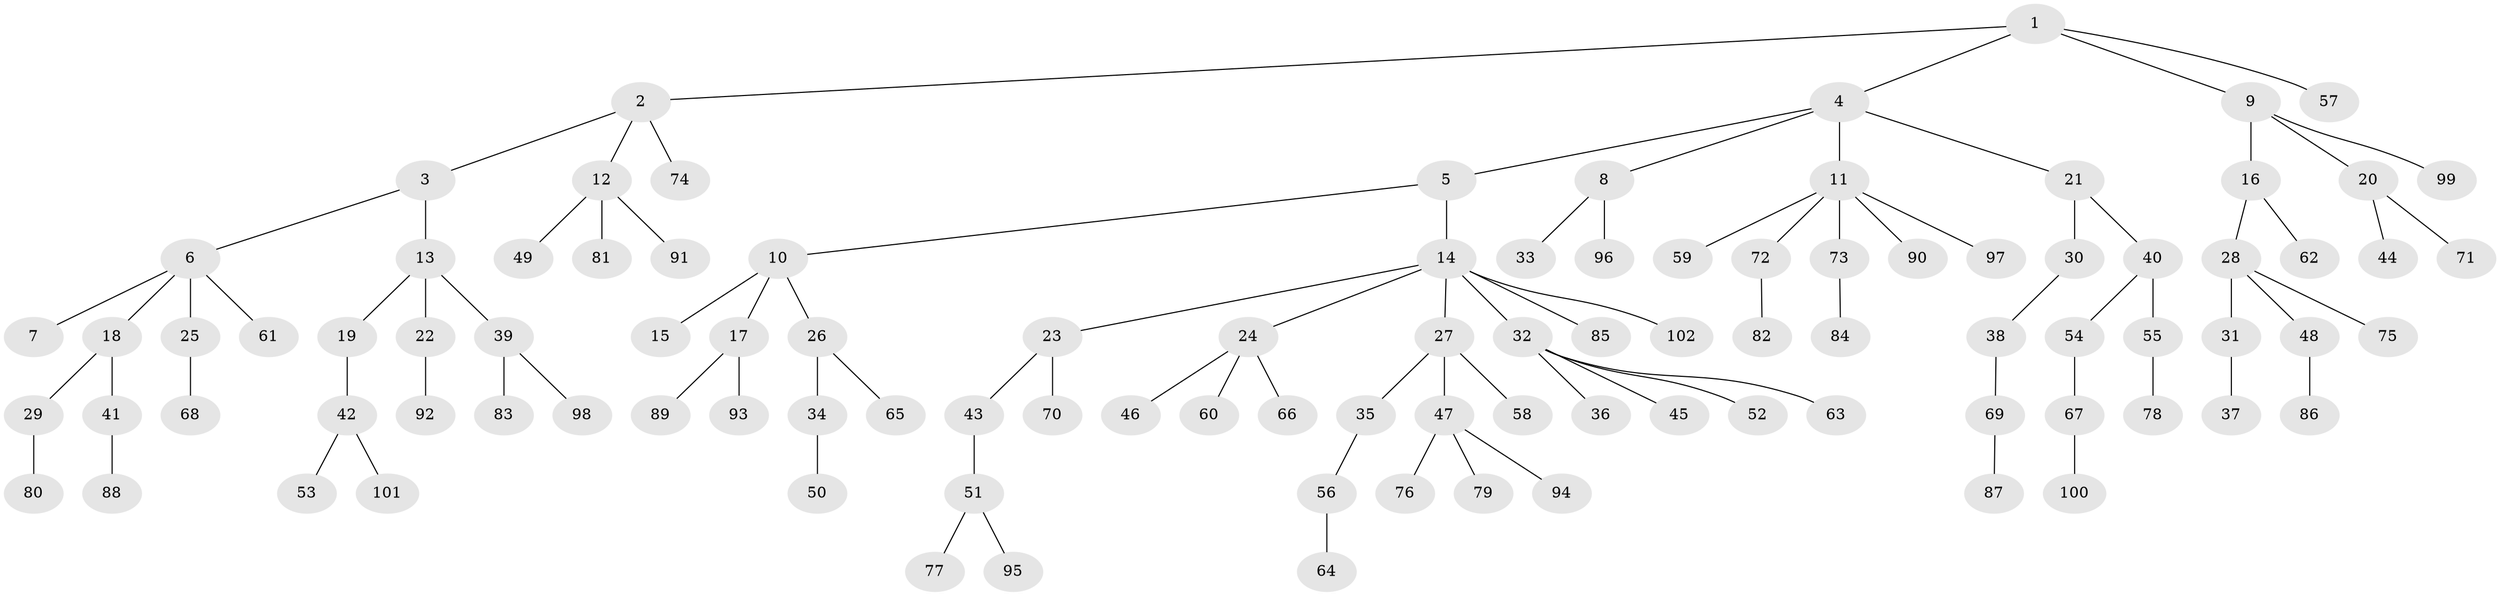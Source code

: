 // coarse degree distribution, {4: 0.056338028169014086, 2: 0.18309859154929578, 5: 0.028169014084507043, 1: 0.6619718309859155, 9: 0.014084507042253521, 3: 0.028169014084507043, 18: 0.014084507042253521, 8: 0.014084507042253521}
// Generated by graph-tools (version 1.1) at 2025/56/03/04/25 21:56:03]
// undirected, 102 vertices, 101 edges
graph export_dot {
graph [start="1"]
  node [color=gray90,style=filled];
  1;
  2;
  3;
  4;
  5;
  6;
  7;
  8;
  9;
  10;
  11;
  12;
  13;
  14;
  15;
  16;
  17;
  18;
  19;
  20;
  21;
  22;
  23;
  24;
  25;
  26;
  27;
  28;
  29;
  30;
  31;
  32;
  33;
  34;
  35;
  36;
  37;
  38;
  39;
  40;
  41;
  42;
  43;
  44;
  45;
  46;
  47;
  48;
  49;
  50;
  51;
  52;
  53;
  54;
  55;
  56;
  57;
  58;
  59;
  60;
  61;
  62;
  63;
  64;
  65;
  66;
  67;
  68;
  69;
  70;
  71;
  72;
  73;
  74;
  75;
  76;
  77;
  78;
  79;
  80;
  81;
  82;
  83;
  84;
  85;
  86;
  87;
  88;
  89;
  90;
  91;
  92;
  93;
  94;
  95;
  96;
  97;
  98;
  99;
  100;
  101;
  102;
  1 -- 2;
  1 -- 4;
  1 -- 9;
  1 -- 57;
  2 -- 3;
  2 -- 12;
  2 -- 74;
  3 -- 6;
  3 -- 13;
  4 -- 5;
  4 -- 8;
  4 -- 11;
  4 -- 21;
  5 -- 10;
  5 -- 14;
  6 -- 7;
  6 -- 18;
  6 -- 25;
  6 -- 61;
  8 -- 33;
  8 -- 96;
  9 -- 16;
  9 -- 20;
  9 -- 99;
  10 -- 15;
  10 -- 17;
  10 -- 26;
  11 -- 59;
  11 -- 72;
  11 -- 73;
  11 -- 90;
  11 -- 97;
  12 -- 49;
  12 -- 81;
  12 -- 91;
  13 -- 19;
  13 -- 22;
  13 -- 39;
  14 -- 23;
  14 -- 24;
  14 -- 27;
  14 -- 32;
  14 -- 85;
  14 -- 102;
  16 -- 28;
  16 -- 62;
  17 -- 89;
  17 -- 93;
  18 -- 29;
  18 -- 41;
  19 -- 42;
  20 -- 44;
  20 -- 71;
  21 -- 30;
  21 -- 40;
  22 -- 92;
  23 -- 43;
  23 -- 70;
  24 -- 46;
  24 -- 60;
  24 -- 66;
  25 -- 68;
  26 -- 34;
  26 -- 65;
  27 -- 35;
  27 -- 47;
  27 -- 58;
  28 -- 31;
  28 -- 48;
  28 -- 75;
  29 -- 80;
  30 -- 38;
  31 -- 37;
  32 -- 36;
  32 -- 45;
  32 -- 52;
  32 -- 63;
  34 -- 50;
  35 -- 56;
  38 -- 69;
  39 -- 83;
  39 -- 98;
  40 -- 54;
  40 -- 55;
  41 -- 88;
  42 -- 53;
  42 -- 101;
  43 -- 51;
  47 -- 76;
  47 -- 79;
  47 -- 94;
  48 -- 86;
  51 -- 77;
  51 -- 95;
  54 -- 67;
  55 -- 78;
  56 -- 64;
  67 -- 100;
  69 -- 87;
  72 -- 82;
  73 -- 84;
}
